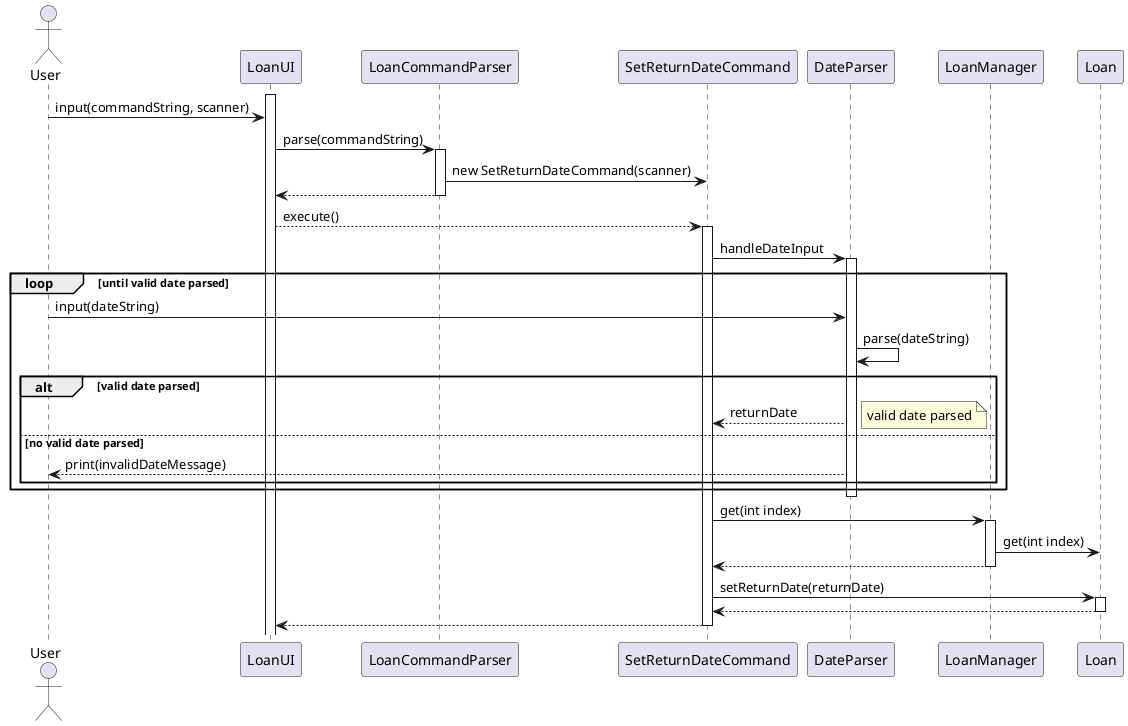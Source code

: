 @startuml
actor User

activate LoanUI
User -> LoanUI : input(commandString, scanner)

LoanUI -> LoanCommandParser : parse(commandString)
activate LoanCommandParser

LoanCommandParser -> SetReturnDateCommand : new SetReturnDateCommand(scanner)
LoanCommandParser --> LoanUI
deactivate LoanCommandParser

LoanUI --> SetReturnDateCommand : execute()
activate SetReturnDateCommand
SetReturnDateCommand -> DateParser : handleDateInput
activate DateParser

loop until valid date parsed
    User -> DateParser : input(dateString)
    DateParser -> DateParser : parse(dateString)
    alt valid date parsed
        DateParser --> SetReturnDateCommand : returnDate
        note right: valid date parsed
    else no valid date parsed
        DateParser --> User : print(invalidDateMessage)
    end
end

deactivate DateParser




SetReturnDateCommand -> LoanManager : get(int index)
activate LoanManager
LoanManager -> Loan : get(int index)
LoanManager --> SetReturnDateCommand
deactivate LoanManager
SetReturnDateCommand -> Loan : setReturnDate(returnDate)
activate Loan

Loan --> SetReturnDateCommand
deactivate Loan
SetReturnDateCommand --> LoanUI
deactivate SetReturnDateCommand





@enduml